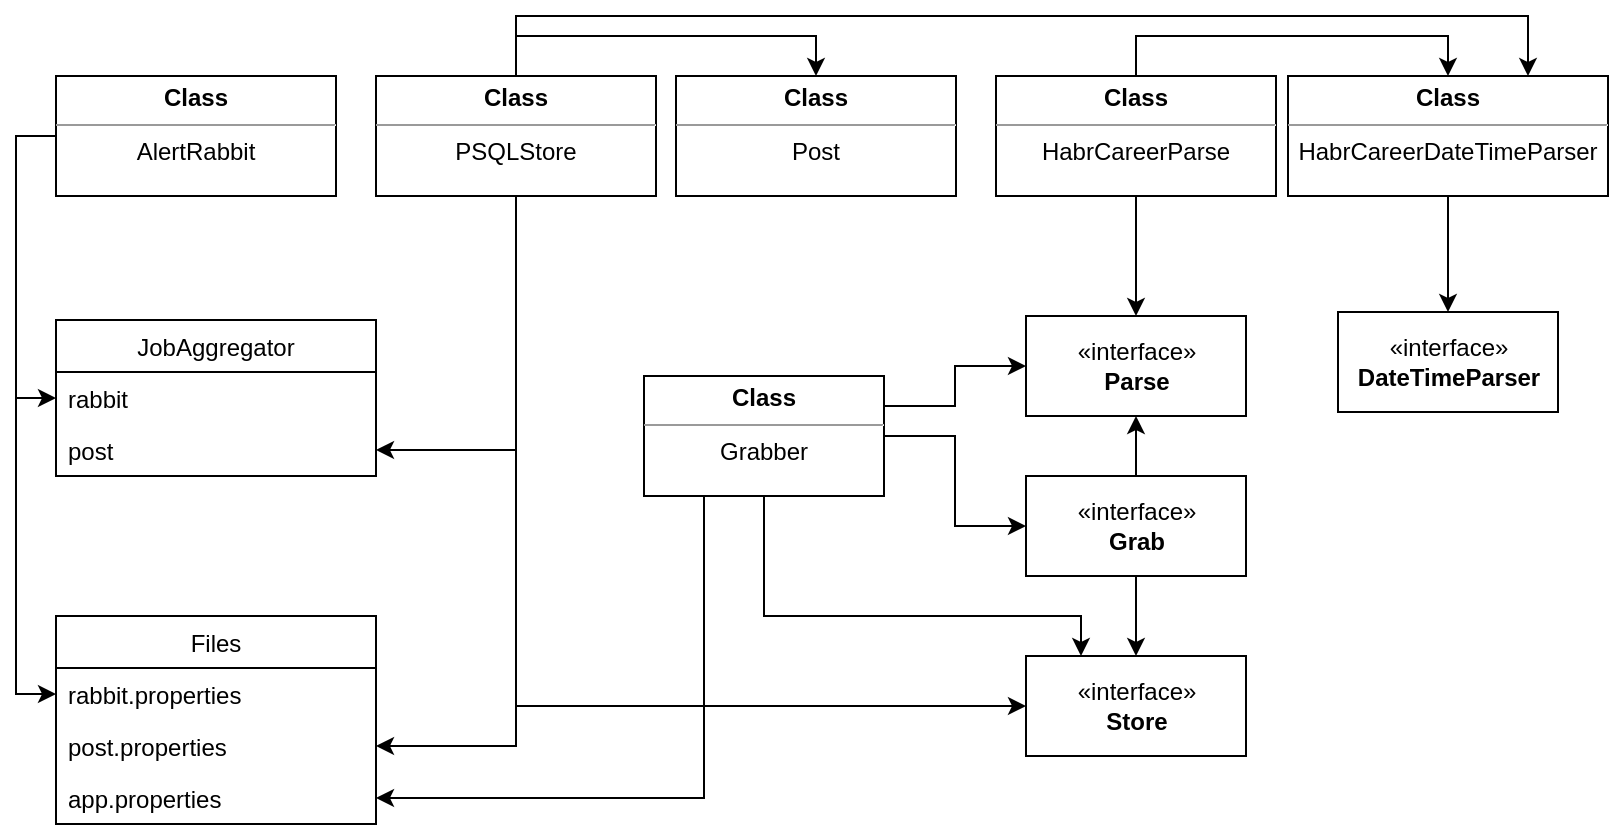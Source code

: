 <mxfile version="20.4.0" type="device"><diagram id="VoocxlQgnunAZLPm5JOA" name="Страница 1"><mxGraphModel dx="1209" dy="674" grid="1" gridSize="10" guides="1" tooltips="1" connect="1" arrows="1" fold="1" page="1" pageScale="1" pageWidth="827" pageHeight="1169" math="0" shadow="0"><root><mxCell id="0"/><mxCell id="1" parent="0"/><mxCell id="jy-oFkTGFKBd85kl4tU4-5" style="edgeStyle=orthogonalEdgeStyle;rounded=0;orthogonalLoop=1;jettySize=auto;html=1;exitX=0;exitY=0.5;exitDx=0;exitDy=0;entryX=0;entryY=0.5;entryDx=0;entryDy=0;" edge="1" parent="1" source="0Ii0B83w304mSOwVkWHa-2" target="0Ii0B83w304mSOwVkWHa-5"><mxGeometry relative="1" as="geometry"/></mxCell><mxCell id="jy-oFkTGFKBd85kl4tU4-13" style="edgeStyle=orthogonalEdgeStyle;rounded=0;orthogonalLoop=1;jettySize=auto;html=1;exitX=0;exitY=0.5;exitDx=0;exitDy=0;entryX=0;entryY=0.5;entryDx=0;entryDy=0;" edge="1" parent="1" source="0Ii0B83w304mSOwVkWHa-2" target="jy-oFkTGFKBd85kl4tU4-11"><mxGeometry relative="1" as="geometry"/></mxCell><mxCell id="0Ii0B83w304mSOwVkWHa-2" value="&lt;p style=&quot;margin:0px;margin-top:4px;text-align:center;&quot;&gt;&lt;b&gt;Class&lt;/b&gt;&lt;/p&gt;&lt;hr size=&quot;1&quot;&gt;&lt;div style=&quot;text-align: center; height: 2px;&quot;&gt;AlertRabbit&lt;/div&gt;" style="verticalAlign=top;align=left;overflow=fill;fontSize=12;fontFamily=Helvetica;html=1;" parent="1" vertex="1"><mxGeometry x="36" y="200" width="140" height="60" as="geometry"/></mxCell><mxCell id="0Ii0B83w304mSOwVkWHa-4" value="JobAggregator" style="swimlane;fontStyle=0;childLayout=stackLayout;horizontal=1;startSize=26;fillColor=none;horizontalStack=0;resizeParent=1;resizeParentMax=0;resizeLast=0;collapsible=1;marginBottom=0;" parent="1" vertex="1"><mxGeometry x="36" y="322" width="160" height="78" as="geometry"/></mxCell><mxCell id="0Ii0B83w304mSOwVkWHa-5" value="rabbit" style="text;strokeColor=none;fillColor=none;align=left;verticalAlign=top;spacingLeft=4;spacingRight=4;overflow=hidden;rotatable=0;points=[[0,0.5],[1,0.5]];portConstraint=eastwest;" parent="0Ii0B83w304mSOwVkWHa-4" vertex="1"><mxGeometry y="26" width="160" height="26" as="geometry"/></mxCell><mxCell id="0Ii0B83w304mSOwVkWHa-6" value="post" style="text;strokeColor=none;fillColor=none;align=left;verticalAlign=top;spacingLeft=4;spacingRight=4;overflow=hidden;rotatable=0;points=[[0,0.5],[1,0.5]];portConstraint=eastwest;" parent="0Ii0B83w304mSOwVkWHa-4" vertex="1"><mxGeometry y="52" width="160" height="26" as="geometry"/></mxCell><mxCell id="DvKTYikF4UfgcMP7rcOL-11" style="edgeStyle=orthogonalEdgeStyle;rounded=0;orthogonalLoop=1;jettySize=auto;html=1;exitX=0.5;exitY=1;exitDx=0;exitDy=0;entryX=0.5;entryY=0;entryDx=0;entryDy=0;" parent="1" source="I8SnPYFTcMK-ZE8r1zFC-1" target="DvKTYikF4UfgcMP7rcOL-2" edge="1"><mxGeometry relative="1" as="geometry"/></mxCell><mxCell id="jy-oFkTGFKBd85kl4tU4-9" style="edgeStyle=orthogonalEdgeStyle;rounded=0;orthogonalLoop=1;jettySize=auto;html=1;exitX=0.5;exitY=0;exitDx=0;exitDy=0;entryX=0.5;entryY=0;entryDx=0;entryDy=0;" edge="1" parent="1" source="I8SnPYFTcMK-ZE8r1zFC-1" target="DvKTYikF4UfgcMP7rcOL-6"><mxGeometry relative="1" as="geometry"><mxPoint x="616" y="170" as="targetPoint"/></mxGeometry></mxCell><mxCell id="I8SnPYFTcMK-ZE8r1zFC-1" value="&lt;p style=&quot;margin:0px;margin-top:4px;text-align:center;&quot;&gt;&lt;b&gt;Class&lt;/b&gt;&lt;/p&gt;&lt;hr size=&quot;1&quot;&gt;&lt;div style=&quot;text-align: center; height: 2px;&quot;&gt;HabrCareerParse&lt;/div&gt;" style="verticalAlign=top;align=left;overflow=fill;fontSize=12;fontFamily=Helvetica;html=1;" parent="1" vertex="1"><mxGeometry x="506" y="200" width="140" height="60" as="geometry"/></mxCell><mxCell id="Rpjz5GkxOFBSsEx1y647-1" value="&lt;p style=&quot;margin:0px;margin-top:4px;text-align:center;&quot;&gt;&lt;b&gt;Class&lt;/b&gt;&lt;/p&gt;&lt;hr size=&quot;1&quot;&gt;&lt;div style=&quot;text-align: center; height: 2px;&quot;&gt;Post&lt;/div&gt;" style="verticalAlign=top;align=left;overflow=fill;fontSize=12;fontFamily=Helvetica;html=1;" parent="1" vertex="1"><mxGeometry x="346" y="200" width="140" height="60" as="geometry"/></mxCell><mxCell id="DvKTYikF4UfgcMP7rcOL-7" style="edgeStyle=orthogonalEdgeStyle;rounded=0;orthogonalLoop=1;jettySize=auto;html=1;exitX=0.5;exitY=0;exitDx=0;exitDy=0;entryX=0.5;entryY=1;entryDx=0;entryDy=0;" parent="1" source="DvKTYikF4UfgcMP7rcOL-1" target="DvKTYikF4UfgcMP7rcOL-2" edge="1"><mxGeometry relative="1" as="geometry"/></mxCell><mxCell id="DvKTYikF4UfgcMP7rcOL-8" style="edgeStyle=orthogonalEdgeStyle;rounded=0;orthogonalLoop=1;jettySize=auto;html=1;exitX=0.5;exitY=1;exitDx=0;exitDy=0;entryX=0.5;entryY=0;entryDx=0;entryDy=0;" parent="1" source="DvKTYikF4UfgcMP7rcOL-1" target="DvKTYikF4UfgcMP7rcOL-4" edge="1"><mxGeometry relative="1" as="geometry"/></mxCell><mxCell id="DvKTYikF4UfgcMP7rcOL-1" value="«interface»&lt;br&gt;&lt;b&gt;Grab&lt;/b&gt;" style="html=1;" parent="1" vertex="1"><mxGeometry x="521" y="400" width="110" height="50" as="geometry"/></mxCell><mxCell id="DvKTYikF4UfgcMP7rcOL-2" value="«interface»&lt;br&gt;&lt;b&gt;Parse&lt;/b&gt;" style="html=1;" parent="1" vertex="1"><mxGeometry x="521" y="320" width="110" height="50" as="geometry"/></mxCell><mxCell id="DvKTYikF4UfgcMP7rcOL-4" value="«interface»&lt;br&gt;&lt;b&gt;Store&lt;/b&gt;" style="html=1;" parent="1" vertex="1"><mxGeometry x="521" y="490" width="110" height="50" as="geometry"/></mxCell><mxCell id="DvKTYikF4UfgcMP7rcOL-5" value="«interface»&lt;br&gt;&lt;b&gt;DateTimeParser&lt;/b&gt;" style="html=1;" parent="1" vertex="1"><mxGeometry x="677" y="318" width="110" height="50" as="geometry"/></mxCell><mxCell id="DvKTYikF4UfgcMP7rcOL-9" style="edgeStyle=orthogonalEdgeStyle;rounded=0;orthogonalLoop=1;jettySize=auto;html=1;exitX=0.5;exitY=1;exitDx=0;exitDy=0;entryX=0.5;entryY=0;entryDx=0;entryDy=0;" parent="1" source="DvKTYikF4UfgcMP7rcOL-6" target="DvKTYikF4UfgcMP7rcOL-5" edge="1"><mxGeometry relative="1" as="geometry"/></mxCell><mxCell id="DvKTYikF4UfgcMP7rcOL-6" value="&lt;p style=&quot;margin:0px;margin-top:4px;text-align:center;&quot;&gt;&lt;b&gt;Class&lt;/b&gt;&lt;/p&gt;&lt;hr size=&quot;1&quot;&gt;&lt;div style=&quot;text-align: center; height: 2px;&quot;&gt;HabrCareerDateTimeParser&lt;/div&gt;" style="verticalAlign=top;align=left;overflow=fill;fontSize=12;fontFamily=Helvetica;html=1;" parent="1" vertex="1"><mxGeometry x="652" y="200" width="160" height="60" as="geometry"/></mxCell><mxCell id="jy-oFkTGFKBd85kl4tU4-6" style="edgeStyle=orthogonalEdgeStyle;rounded=0;orthogonalLoop=1;jettySize=auto;html=1;exitX=0.5;exitY=1;exitDx=0;exitDy=0;entryX=1;entryY=0.5;entryDx=0;entryDy=0;" edge="1" parent="1" source="jy-oFkTGFKBd85kl4tU4-1" target="0Ii0B83w304mSOwVkWHa-6"><mxGeometry relative="1" as="geometry"/></mxCell><mxCell id="jy-oFkTGFKBd85kl4tU4-7" style="edgeStyle=orthogonalEdgeStyle;rounded=0;orthogonalLoop=1;jettySize=auto;html=1;exitX=0.5;exitY=0;exitDx=0;exitDy=0;entryX=0.5;entryY=0;entryDx=0;entryDy=0;" edge="1" parent="1" source="jy-oFkTGFKBd85kl4tU4-1" target="Rpjz5GkxOFBSsEx1y647-1"><mxGeometry relative="1" as="geometry"/></mxCell><mxCell id="jy-oFkTGFKBd85kl4tU4-14" style="edgeStyle=orthogonalEdgeStyle;rounded=0;orthogonalLoop=1;jettySize=auto;html=1;exitX=0.5;exitY=1;exitDx=0;exitDy=0;entryX=1;entryY=0.5;entryDx=0;entryDy=0;" edge="1" parent="1" source="jy-oFkTGFKBd85kl4tU4-1" target="jy-oFkTGFKBd85kl4tU4-12"><mxGeometry relative="1" as="geometry"/></mxCell><mxCell id="jy-oFkTGFKBd85kl4tU4-15" style="edgeStyle=orthogonalEdgeStyle;rounded=0;orthogonalLoop=1;jettySize=auto;html=1;exitX=0.5;exitY=1;exitDx=0;exitDy=0;entryX=0;entryY=0.5;entryDx=0;entryDy=0;" edge="1" parent="1" source="jy-oFkTGFKBd85kl4tU4-1" target="DvKTYikF4UfgcMP7rcOL-4"><mxGeometry relative="1" as="geometry"/></mxCell><mxCell id="jy-oFkTGFKBd85kl4tU4-16" style="edgeStyle=orthogonalEdgeStyle;rounded=0;orthogonalLoop=1;jettySize=auto;html=1;exitX=0.5;exitY=0;exitDx=0;exitDy=0;entryX=0.75;entryY=0;entryDx=0;entryDy=0;" edge="1" parent="1" source="jy-oFkTGFKBd85kl4tU4-1" target="DvKTYikF4UfgcMP7rcOL-6"><mxGeometry relative="1" as="geometry"><Array as="points"><mxPoint x="266" y="170"/><mxPoint x="772" y="170"/></Array></mxGeometry></mxCell><mxCell id="jy-oFkTGFKBd85kl4tU4-1" value="&lt;p style=&quot;margin:0px;margin-top:4px;text-align:center;&quot;&gt;&lt;b&gt;Class&lt;/b&gt;&lt;/p&gt;&lt;hr size=&quot;1&quot;&gt;&lt;div style=&quot;text-align: center; height: 2px;&quot;&gt;PSQLStore&lt;/div&gt;" style="verticalAlign=top;align=left;overflow=fill;fontSize=12;fontFamily=Helvetica;html=1;" vertex="1" parent="1"><mxGeometry x="196" y="200" width="140" height="60" as="geometry"/></mxCell><mxCell id="jy-oFkTGFKBd85kl4tU4-10" value="Files" style="swimlane;fontStyle=0;childLayout=stackLayout;horizontal=1;startSize=26;fillColor=none;horizontalStack=0;resizeParent=1;resizeParentMax=0;resizeLast=0;collapsible=1;marginBottom=0;" vertex="1" parent="1"><mxGeometry x="36" y="470" width="160" height="104" as="geometry"/></mxCell><mxCell id="jy-oFkTGFKBd85kl4tU4-11" value="rabbit.properties" style="text;strokeColor=none;fillColor=none;align=left;verticalAlign=top;spacingLeft=4;spacingRight=4;overflow=hidden;rotatable=0;points=[[0,0.5],[1,0.5]];portConstraint=eastwest;" vertex="1" parent="jy-oFkTGFKBd85kl4tU4-10"><mxGeometry y="26" width="160" height="26" as="geometry"/></mxCell><mxCell id="jy-oFkTGFKBd85kl4tU4-12" value="post.properties" style="text;strokeColor=none;fillColor=none;align=left;verticalAlign=top;spacingLeft=4;spacingRight=4;overflow=hidden;rotatable=0;points=[[0,0.5],[1,0.5]];portConstraint=eastwest;" vertex="1" parent="jy-oFkTGFKBd85kl4tU4-10"><mxGeometry y="52" width="160" height="26" as="geometry"/></mxCell><mxCell id="jy-oFkTGFKBd85kl4tU4-20" value="app.properties" style="text;strokeColor=none;fillColor=none;align=left;verticalAlign=top;spacingLeft=4;spacingRight=4;overflow=hidden;rotatable=0;points=[[0,0.5],[1,0.5]];portConstraint=eastwest;" vertex="1" parent="jy-oFkTGFKBd85kl4tU4-10"><mxGeometry y="78" width="160" height="26" as="geometry"/></mxCell><mxCell id="jy-oFkTGFKBd85kl4tU4-18" style="edgeStyle=orthogonalEdgeStyle;rounded=0;orthogonalLoop=1;jettySize=auto;html=1;entryX=0;entryY=0.5;entryDx=0;entryDy=0;" edge="1" parent="1" source="jy-oFkTGFKBd85kl4tU4-17" target="DvKTYikF4UfgcMP7rcOL-1"><mxGeometry relative="1" as="geometry"/></mxCell><mxCell id="jy-oFkTGFKBd85kl4tU4-19" style="edgeStyle=orthogonalEdgeStyle;rounded=0;orthogonalLoop=1;jettySize=auto;html=1;exitX=0.5;exitY=1;exitDx=0;exitDy=0;entryX=0.25;entryY=0;entryDx=0;entryDy=0;" edge="1" parent="1" source="jy-oFkTGFKBd85kl4tU4-17" target="DvKTYikF4UfgcMP7rcOL-4"><mxGeometry relative="1" as="geometry"><Array as="points"><mxPoint x="390" y="470"/><mxPoint x="549" y="470"/></Array></mxGeometry></mxCell><mxCell id="jy-oFkTGFKBd85kl4tU4-21" style="edgeStyle=orthogonalEdgeStyle;rounded=0;orthogonalLoop=1;jettySize=auto;html=1;exitX=0.25;exitY=1;exitDx=0;exitDy=0;entryX=1;entryY=0.5;entryDx=0;entryDy=0;" edge="1" parent="1" source="jy-oFkTGFKBd85kl4tU4-17" target="jy-oFkTGFKBd85kl4tU4-20"><mxGeometry relative="1" as="geometry"/></mxCell><mxCell id="jy-oFkTGFKBd85kl4tU4-22" style="edgeStyle=orthogonalEdgeStyle;rounded=0;orthogonalLoop=1;jettySize=auto;html=1;exitX=1;exitY=0.25;exitDx=0;exitDy=0;entryX=0;entryY=0.5;entryDx=0;entryDy=0;" edge="1" parent="1" source="jy-oFkTGFKBd85kl4tU4-17" target="DvKTYikF4UfgcMP7rcOL-2"><mxGeometry relative="1" as="geometry"/></mxCell><mxCell id="jy-oFkTGFKBd85kl4tU4-17" value="&lt;p style=&quot;margin:0px;margin-top:4px;text-align:center;&quot;&gt;&lt;b&gt;Class&lt;/b&gt;&lt;/p&gt;&lt;hr size=&quot;1&quot;&gt;&lt;div style=&quot;text-align: center; height: 2px;&quot;&gt;Grabber&lt;/div&gt;" style="verticalAlign=top;align=left;overflow=fill;fontSize=12;fontFamily=Helvetica;html=1;" vertex="1" parent="1"><mxGeometry x="330" y="350" width="120" height="60" as="geometry"/></mxCell></root></mxGraphModel></diagram></mxfile>
